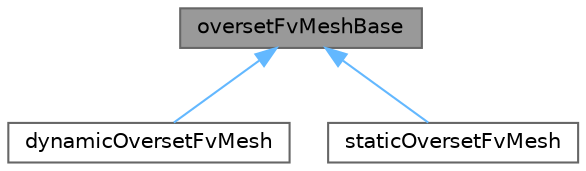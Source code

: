 digraph "oversetFvMeshBase"
{
 // LATEX_PDF_SIZE
  bgcolor="transparent";
  edge [fontname=Helvetica,fontsize=10,labelfontname=Helvetica,labelfontsize=10];
  node [fontname=Helvetica,fontsize=10,shape=box,height=0.2,width=0.4];
  Node1 [id="Node000001",label="oversetFvMeshBase",height=0.2,width=0.4,color="gray40", fillcolor="grey60", style="filled", fontcolor="black",tooltip="Support for overset functionality."];
  Node1 -> Node2 [id="edge1_Node000001_Node000002",dir="back",color="steelblue1",style="solid",tooltip=" "];
  Node2 [id="Node000002",label="dynamicOversetFvMesh",height=0.2,width=0.4,color="gray40", fillcolor="white", style="filled",URL="$classFoam_1_1dynamicOversetFvMesh.html",tooltip="dynamicFvMesh with support for overset meshes."];
  Node1 -> Node3 [id="edge2_Node000001_Node000003",dir="back",color="steelblue1",style="solid",tooltip=" "];
  Node3 [id="Node000003",label="staticOversetFvMesh",height=0.2,width=0.4,color="gray40", fillcolor="white", style="filled",URL="$classFoam_1_1staticOversetFvMesh.html",tooltip="fvMesh with support for overset meshes."];
}
